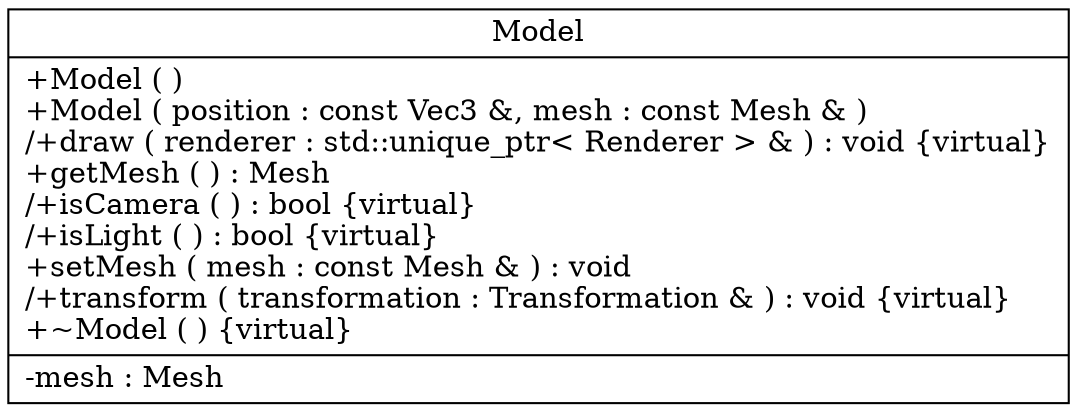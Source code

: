 digraph Model
{
graph [ rankdir="RL" ]
"d0/de3/class_model" [ label="Model\n|+Model (  )\l+Model ( position : const Vec3 &, mesh : const Mesh & )\l/+draw ( renderer : std::unique_ptr\< Renderer \> & ) : void \{virtual\}\l+getMesh (  ) : Mesh\l/+isCamera (  ) : bool \{virtual\}\l/+isLight (  ) : bool \{virtual\}\l+setMesh ( mesh : const Mesh & ) : void\l/+transform ( transformation : Transformation & ) : void \{virtual\}\l+~Model (  ) \{virtual\}\l|-mesh : Mesh\l" shape="record" ]
}